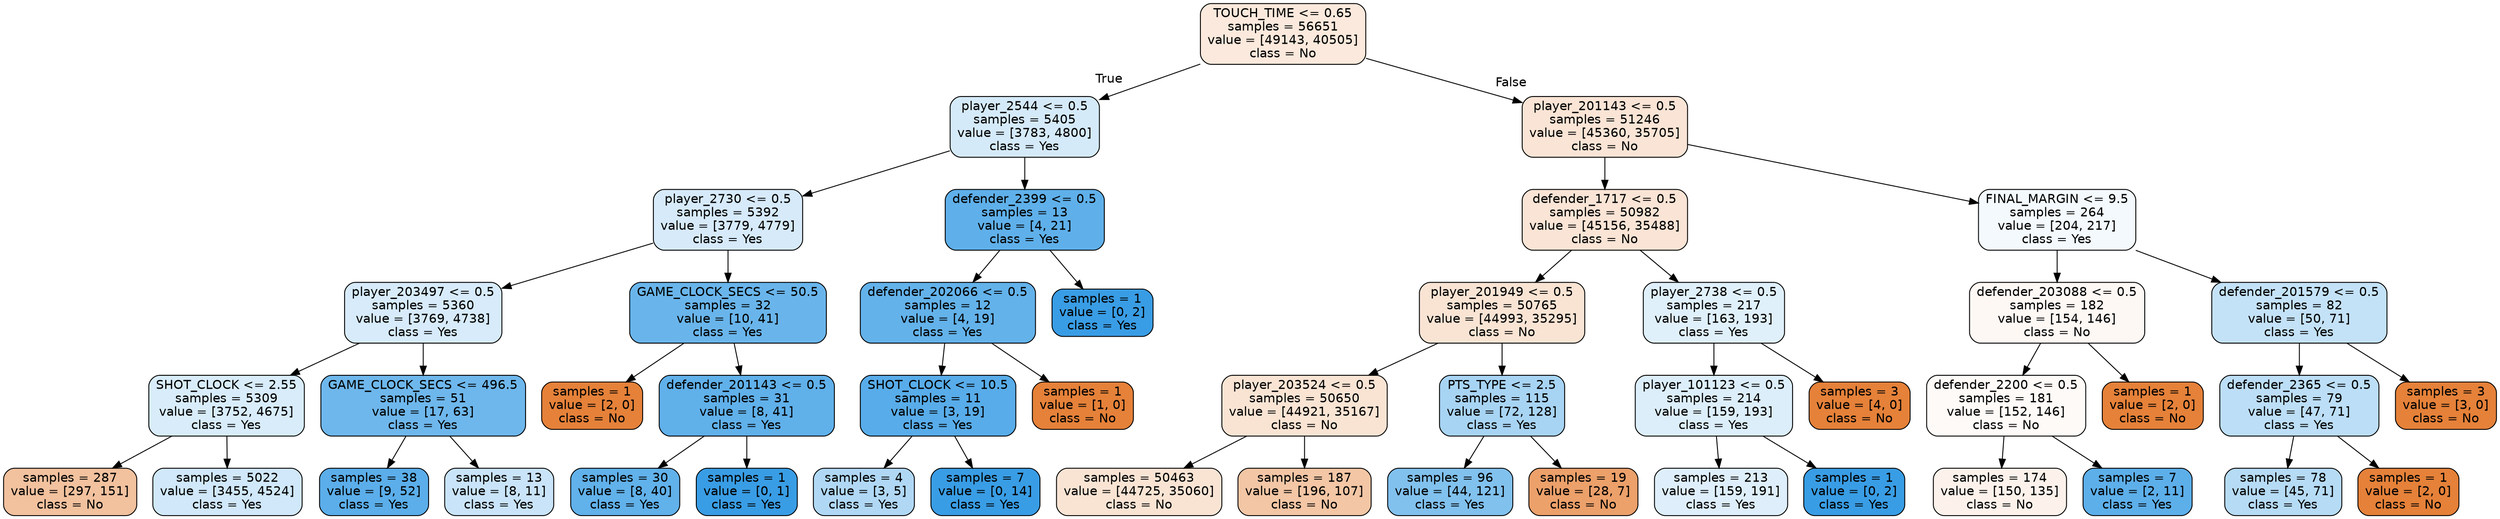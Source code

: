 digraph Tree {
node [shape=box, style="filled, rounded", color="black", fontname=helvetica] ;
edge [fontname=helvetica] ;
0 [label="TOUCH_TIME <= 0.65\nsamples = 56651\nvalue = [49143, 40505]\nclass = No", fillcolor="#fae9dc"] ;
1 [label="player_2544 <= 0.5\nsamples = 5405\nvalue = [3783, 4800]\nclass = Yes", fillcolor="#d5eaf9"] ;
0 -> 1 [labeldistance=2.5, labelangle=45, headlabel="True"] ;
2 [label="player_2730 <= 0.5\nsamples = 5392\nvalue = [3779, 4779]\nclass = Yes", fillcolor="#d6eafa"] ;
1 -> 2 ;
3 [label="player_203497 <= 0.5\nsamples = 5360\nvalue = [3769, 4738]\nclass = Yes", fillcolor="#d7ebfa"] ;
2 -> 3 ;
4 [label="SHOT_CLOCK <= 2.55\nsamples = 5309\nvalue = [3752, 4675]\nclass = Yes", fillcolor="#d8ecfa"] ;
3 -> 4 ;
5 [label="samples = 287\nvalue = [297, 151]\nclass = No", fillcolor="#f2c19e"] ;
4 -> 5 ;
6 [label="samples = 5022\nvalue = [3455, 4524]\nclass = Yes", fillcolor="#d0e8f9"] ;
4 -> 6 ;
7 [label="GAME_CLOCK_SECS <= 496.5\nsamples = 51\nvalue = [17, 63]\nclass = Yes", fillcolor="#6eb7ec"] ;
3 -> 7 ;
8 [label="samples = 38\nvalue = [9, 52]\nclass = Yes", fillcolor="#5baeea"] ;
7 -> 8 ;
9 [label="samples = 13\nvalue = [8, 11]\nclass = Yes", fillcolor="#c9e4f8"] ;
7 -> 9 ;
10 [label="GAME_CLOCK_SECS <= 50.5\nsamples = 32\nvalue = [10, 41]\nclass = Yes", fillcolor="#69b5eb"] ;
2 -> 10 ;
11 [label="samples = 1\nvalue = [2, 0]\nclass = No", fillcolor="#e58139"] ;
10 -> 11 ;
12 [label="defender_201143 <= 0.5\nsamples = 31\nvalue = [8, 41]\nclass = Yes", fillcolor="#60b0ea"] ;
10 -> 12 ;
13 [label="samples = 30\nvalue = [8, 40]\nclass = Yes", fillcolor="#61b1ea"] ;
12 -> 13 ;
14 [label="samples = 1\nvalue = [0, 1]\nclass = Yes", fillcolor="#399de5"] ;
12 -> 14 ;
15 [label="defender_2399 <= 0.5\nsamples = 13\nvalue = [4, 21]\nclass = Yes", fillcolor="#5fb0ea"] ;
1 -> 15 ;
16 [label="defender_202066 <= 0.5\nsamples = 12\nvalue = [4, 19]\nclass = Yes", fillcolor="#63b2ea"] ;
15 -> 16 ;
17 [label="SHOT_CLOCK <= 10.5\nsamples = 11\nvalue = [3, 19]\nclass = Yes", fillcolor="#58ace9"] ;
16 -> 17 ;
18 [label="samples = 4\nvalue = [3, 5]\nclass = Yes", fillcolor="#b0d8f5"] ;
17 -> 18 ;
19 [label="samples = 7\nvalue = [0, 14]\nclass = Yes", fillcolor="#399de5"] ;
17 -> 19 ;
20 [label="samples = 1\nvalue = [1, 0]\nclass = No", fillcolor="#e58139"] ;
16 -> 20 ;
21 [label="samples = 1\nvalue = [0, 2]\nclass = Yes", fillcolor="#399de5"] ;
15 -> 21 ;
22 [label="player_201143 <= 0.5\nsamples = 51246\nvalue = [45360, 35705]\nclass = No", fillcolor="#f9e4d5"] ;
0 -> 22 [labeldistance=2.5, labelangle=-45, headlabel="False"] ;
23 [label="defender_1717 <= 0.5\nsamples = 50982\nvalue = [45156, 35488]\nclass = No", fillcolor="#f9e4d5"] ;
22 -> 23 ;
24 [label="player_201949 <= 0.5\nsamples = 50765\nvalue = [44993, 35295]\nclass = No", fillcolor="#f9e4d4"] ;
23 -> 24 ;
25 [label="player_203524 <= 0.5\nsamples = 50650\nvalue = [44921, 35167]\nclass = No", fillcolor="#f9e4d4"] ;
24 -> 25 ;
26 [label="samples = 50463\nvalue = [44725, 35060]\nclass = No", fillcolor="#f9e4d4"] ;
25 -> 26 ;
27 [label="samples = 187\nvalue = [196, 107]\nclass = No", fillcolor="#f3c6a5"] ;
25 -> 27 ;
28 [label="PTS_TYPE <= 2.5\nsamples = 115\nvalue = [72, 128]\nclass = Yes", fillcolor="#a8d4f4"] ;
24 -> 28 ;
29 [label="samples = 96\nvalue = [44, 121]\nclass = Yes", fillcolor="#81c1ee"] ;
28 -> 29 ;
30 [label="samples = 19\nvalue = [28, 7]\nclass = No", fillcolor="#eca06a"] ;
28 -> 30 ;
31 [label="player_2738 <= 0.5\nsamples = 217\nvalue = [163, 193]\nclass = Yes", fillcolor="#e0f0fb"] ;
23 -> 31 ;
32 [label="player_101123 <= 0.5\nsamples = 214\nvalue = [159, 193]\nclass = Yes", fillcolor="#dceefa"] ;
31 -> 32 ;
33 [label="samples = 213\nvalue = [159, 191]\nclass = Yes", fillcolor="#deeffb"] ;
32 -> 33 ;
34 [label="samples = 1\nvalue = [0, 2]\nclass = Yes", fillcolor="#399de5"] ;
32 -> 34 ;
35 [label="samples = 3\nvalue = [4, 0]\nclass = No", fillcolor="#e58139"] ;
31 -> 35 ;
36 [label="FINAL_MARGIN <= 9.5\nsamples = 264\nvalue = [204, 217]\nclass = Yes", fillcolor="#f3f9fd"] ;
22 -> 36 ;
37 [label="defender_203088 <= 0.5\nsamples = 182\nvalue = [154, 146]\nclass = No", fillcolor="#fef8f5"] ;
36 -> 37 ;
38 [label="defender_2200 <= 0.5\nsamples = 181\nvalue = [152, 146]\nclass = No", fillcolor="#fefaf7"] ;
37 -> 38 ;
39 [label="samples = 174\nvalue = [150, 135]\nclass = No", fillcolor="#fcf2eb"] ;
38 -> 39 ;
40 [label="samples = 7\nvalue = [2, 11]\nclass = Yes", fillcolor="#5dafea"] ;
38 -> 40 ;
41 [label="samples = 1\nvalue = [2, 0]\nclass = No", fillcolor="#e58139"] ;
37 -> 41 ;
42 [label="defender_201579 <= 0.5\nsamples = 82\nvalue = [50, 71]\nclass = Yes", fillcolor="#c4e2f7"] ;
36 -> 42 ;
43 [label="defender_2365 <= 0.5\nsamples = 79\nvalue = [47, 71]\nclass = Yes", fillcolor="#bcdef6"] ;
42 -> 43 ;
44 [label="samples = 78\nvalue = [45, 71]\nclass = Yes", fillcolor="#b6dbf5"] ;
43 -> 44 ;
45 [label="samples = 1\nvalue = [2, 0]\nclass = No", fillcolor="#e58139"] ;
43 -> 45 ;
46 [label="samples = 3\nvalue = [3, 0]\nclass = No", fillcolor="#e58139"] ;
42 -> 46 ;
}